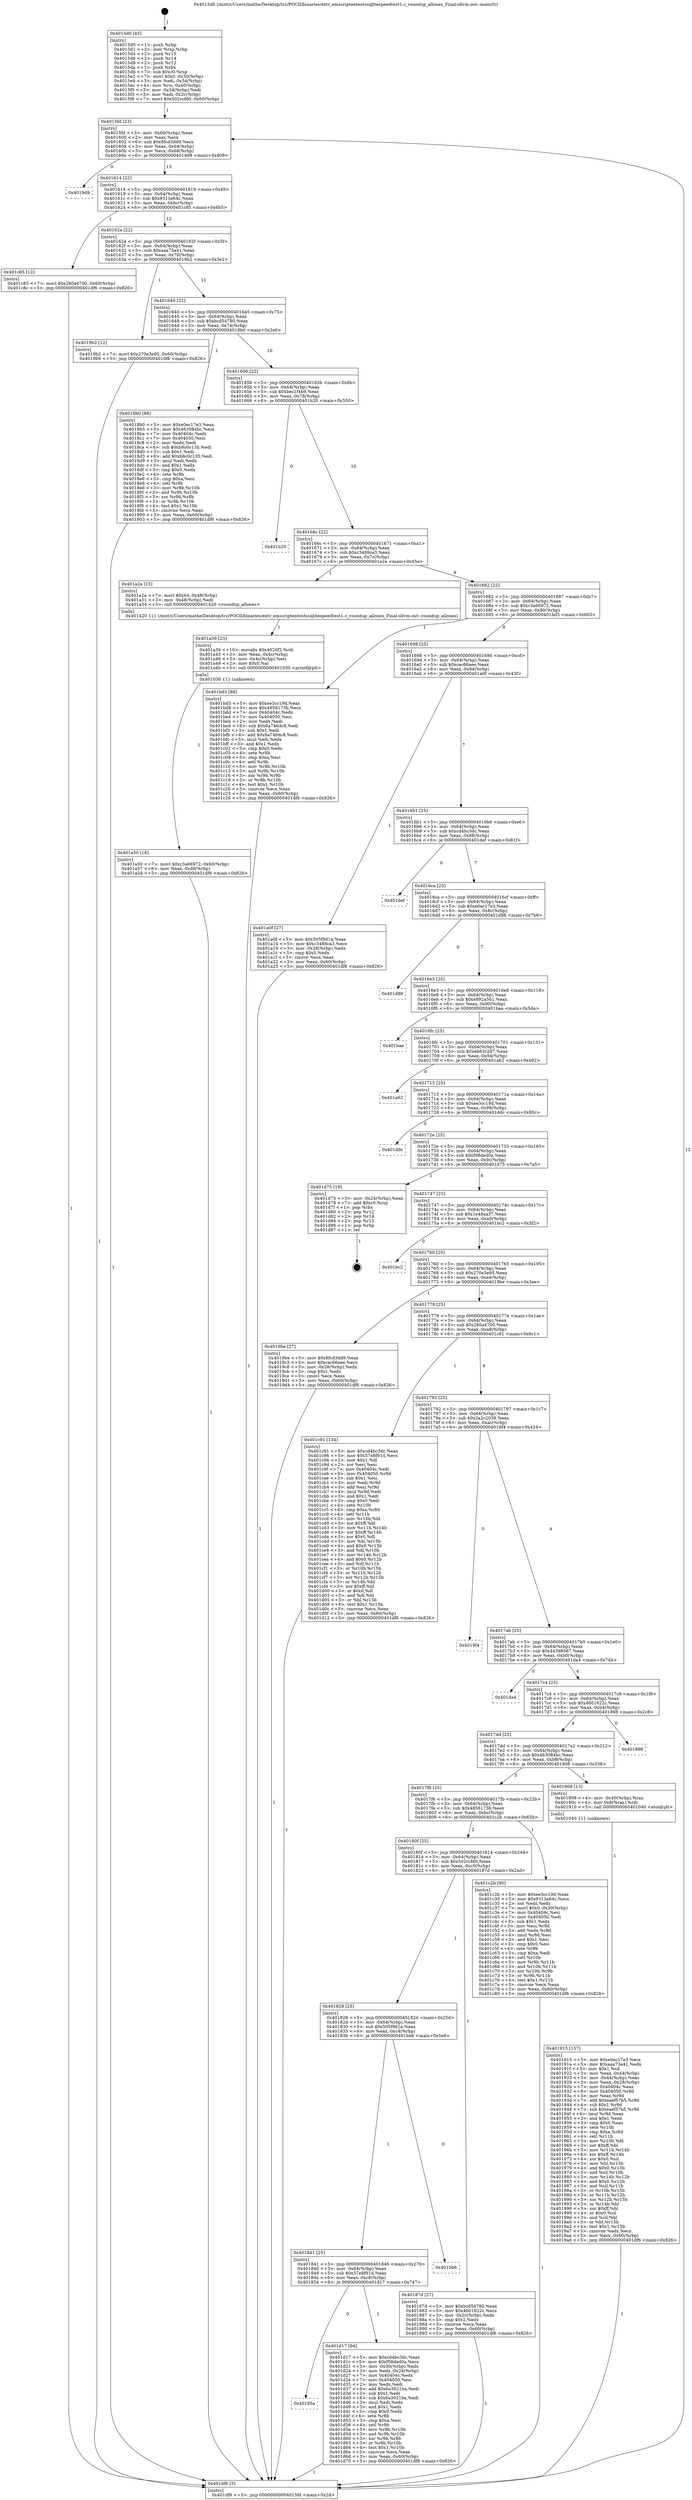 digraph "0x4015d0" {
  label = "0x4015d0 (/mnt/c/Users/mathe/Desktop/tcc/POCII/binaries/extr_emscriptentestssqlitespeedtest1.c_roundup_allones_Final-ollvm.out::main(0))"
  labelloc = "t"
  node[shape=record]

  Entry [label="",width=0.3,height=0.3,shape=circle,fillcolor=black,style=filled]
  "0x4015fd" [label="{
     0x4015fd [23]\l
     | [instrs]\l
     &nbsp;&nbsp;0x4015fd \<+3\>: mov -0x60(%rbp),%eax\l
     &nbsp;&nbsp;0x401600 \<+2\>: mov %eax,%ecx\l
     &nbsp;&nbsp;0x401602 \<+6\>: sub $0x8fcd3dd9,%ecx\l
     &nbsp;&nbsp;0x401608 \<+3\>: mov %eax,-0x64(%rbp)\l
     &nbsp;&nbsp;0x40160b \<+3\>: mov %ecx,-0x68(%rbp)\l
     &nbsp;&nbsp;0x40160e \<+6\>: je 00000000004019d9 \<main+0x409\>\l
  }"]
  "0x4019d9" [label="{
     0x4019d9\l
  }", style=dashed]
  "0x401614" [label="{
     0x401614 [22]\l
     | [instrs]\l
     &nbsp;&nbsp;0x401614 \<+5\>: jmp 0000000000401619 \<main+0x49\>\l
     &nbsp;&nbsp;0x401619 \<+3\>: mov -0x64(%rbp),%eax\l
     &nbsp;&nbsp;0x40161c \<+5\>: sub $0x9313e64c,%eax\l
     &nbsp;&nbsp;0x401621 \<+3\>: mov %eax,-0x6c(%rbp)\l
     &nbsp;&nbsp;0x401624 \<+6\>: je 0000000000401c85 \<main+0x6b5\>\l
  }"]
  Exit [label="",width=0.3,height=0.3,shape=circle,fillcolor=black,style=filled,peripheries=2]
  "0x401c85" [label="{
     0x401c85 [12]\l
     | [instrs]\l
     &nbsp;&nbsp;0x401c85 \<+7\>: movl $0x280a4700,-0x60(%rbp)\l
     &nbsp;&nbsp;0x401c8c \<+5\>: jmp 0000000000401df6 \<main+0x826\>\l
  }"]
  "0x40162a" [label="{
     0x40162a [22]\l
     | [instrs]\l
     &nbsp;&nbsp;0x40162a \<+5\>: jmp 000000000040162f \<main+0x5f\>\l
     &nbsp;&nbsp;0x40162f \<+3\>: mov -0x64(%rbp),%eax\l
     &nbsp;&nbsp;0x401632 \<+5\>: sub $0xaaa73a41,%eax\l
     &nbsp;&nbsp;0x401637 \<+3\>: mov %eax,-0x70(%rbp)\l
     &nbsp;&nbsp;0x40163a \<+6\>: je 00000000004019b2 \<main+0x3e2\>\l
  }"]
  "0x40185a" [label="{
     0x40185a\l
  }", style=dashed]
  "0x4019b2" [label="{
     0x4019b2 [12]\l
     | [instrs]\l
     &nbsp;&nbsp;0x4019b2 \<+7\>: movl $0x270e3e95,-0x60(%rbp)\l
     &nbsp;&nbsp;0x4019b9 \<+5\>: jmp 0000000000401df6 \<main+0x826\>\l
  }"]
  "0x401640" [label="{
     0x401640 [22]\l
     | [instrs]\l
     &nbsp;&nbsp;0x401640 \<+5\>: jmp 0000000000401645 \<main+0x75\>\l
     &nbsp;&nbsp;0x401645 \<+3\>: mov -0x64(%rbp),%eax\l
     &nbsp;&nbsp;0x401648 \<+5\>: sub $0xbcd54780,%eax\l
     &nbsp;&nbsp;0x40164d \<+3\>: mov %eax,-0x74(%rbp)\l
     &nbsp;&nbsp;0x401650 \<+6\>: je 00000000004018b0 \<main+0x2e0\>\l
  }"]
  "0x401d17" [label="{
     0x401d17 [94]\l
     | [instrs]\l
     &nbsp;&nbsp;0x401d17 \<+5\>: mov $0xcd4bc3dc,%eax\l
     &nbsp;&nbsp;0x401d1c \<+5\>: mov $0xf08ded0a,%ecx\l
     &nbsp;&nbsp;0x401d21 \<+3\>: mov -0x30(%rbp),%edx\l
     &nbsp;&nbsp;0x401d24 \<+3\>: mov %edx,-0x24(%rbp)\l
     &nbsp;&nbsp;0x401d27 \<+7\>: mov 0x40404c,%edx\l
     &nbsp;&nbsp;0x401d2e \<+7\>: mov 0x404050,%esi\l
     &nbsp;&nbsp;0x401d35 \<+2\>: mov %edx,%edi\l
     &nbsp;&nbsp;0x401d37 \<+6\>: add $0x6a3021ba,%edi\l
     &nbsp;&nbsp;0x401d3d \<+3\>: sub $0x1,%edi\l
     &nbsp;&nbsp;0x401d40 \<+6\>: sub $0x6a3021ba,%edi\l
     &nbsp;&nbsp;0x401d46 \<+3\>: imul %edi,%edx\l
     &nbsp;&nbsp;0x401d49 \<+3\>: and $0x1,%edx\l
     &nbsp;&nbsp;0x401d4c \<+3\>: cmp $0x0,%edx\l
     &nbsp;&nbsp;0x401d4f \<+4\>: sete %r8b\l
     &nbsp;&nbsp;0x401d53 \<+3\>: cmp $0xa,%esi\l
     &nbsp;&nbsp;0x401d56 \<+4\>: setl %r9b\l
     &nbsp;&nbsp;0x401d5a \<+3\>: mov %r8b,%r10b\l
     &nbsp;&nbsp;0x401d5d \<+3\>: and %r9b,%r10b\l
     &nbsp;&nbsp;0x401d60 \<+3\>: xor %r9b,%r8b\l
     &nbsp;&nbsp;0x401d63 \<+3\>: or %r8b,%r10b\l
     &nbsp;&nbsp;0x401d66 \<+4\>: test $0x1,%r10b\l
     &nbsp;&nbsp;0x401d6a \<+3\>: cmovne %ecx,%eax\l
     &nbsp;&nbsp;0x401d6d \<+3\>: mov %eax,-0x60(%rbp)\l
     &nbsp;&nbsp;0x401d70 \<+5\>: jmp 0000000000401df6 \<main+0x826\>\l
  }"]
  "0x4018b0" [label="{
     0x4018b0 [88]\l
     | [instrs]\l
     &nbsp;&nbsp;0x4018b0 \<+5\>: mov $0xe0ec17e3,%eax\l
     &nbsp;&nbsp;0x4018b5 \<+5\>: mov $0x463084bc,%ecx\l
     &nbsp;&nbsp;0x4018ba \<+7\>: mov 0x40404c,%edx\l
     &nbsp;&nbsp;0x4018c1 \<+7\>: mov 0x404050,%esi\l
     &nbsp;&nbsp;0x4018c8 \<+2\>: mov %edx,%edi\l
     &nbsp;&nbsp;0x4018ca \<+6\>: sub $0xb8c0c135,%edi\l
     &nbsp;&nbsp;0x4018d0 \<+3\>: sub $0x1,%edi\l
     &nbsp;&nbsp;0x4018d3 \<+6\>: add $0xb8c0c135,%edi\l
     &nbsp;&nbsp;0x4018d9 \<+3\>: imul %edi,%edx\l
     &nbsp;&nbsp;0x4018dc \<+3\>: and $0x1,%edx\l
     &nbsp;&nbsp;0x4018df \<+3\>: cmp $0x0,%edx\l
     &nbsp;&nbsp;0x4018e2 \<+4\>: sete %r8b\l
     &nbsp;&nbsp;0x4018e6 \<+3\>: cmp $0xa,%esi\l
     &nbsp;&nbsp;0x4018e9 \<+4\>: setl %r9b\l
     &nbsp;&nbsp;0x4018ed \<+3\>: mov %r8b,%r10b\l
     &nbsp;&nbsp;0x4018f0 \<+3\>: and %r9b,%r10b\l
     &nbsp;&nbsp;0x4018f3 \<+3\>: xor %r9b,%r8b\l
     &nbsp;&nbsp;0x4018f6 \<+3\>: or %r8b,%r10b\l
     &nbsp;&nbsp;0x4018f9 \<+4\>: test $0x1,%r10b\l
     &nbsp;&nbsp;0x4018fd \<+3\>: cmovne %ecx,%eax\l
     &nbsp;&nbsp;0x401900 \<+3\>: mov %eax,-0x60(%rbp)\l
     &nbsp;&nbsp;0x401903 \<+5\>: jmp 0000000000401df6 \<main+0x826\>\l
  }"]
  "0x401656" [label="{
     0x401656 [22]\l
     | [instrs]\l
     &nbsp;&nbsp;0x401656 \<+5\>: jmp 000000000040165b \<main+0x8b\>\l
     &nbsp;&nbsp;0x40165b \<+3\>: mov -0x64(%rbp),%eax\l
     &nbsp;&nbsp;0x40165e \<+5\>: sub $0xbec1f4b9,%eax\l
     &nbsp;&nbsp;0x401663 \<+3\>: mov %eax,-0x78(%rbp)\l
     &nbsp;&nbsp;0x401666 \<+6\>: je 0000000000401b20 \<main+0x550\>\l
  }"]
  "0x401841" [label="{
     0x401841 [25]\l
     | [instrs]\l
     &nbsp;&nbsp;0x401841 \<+5\>: jmp 0000000000401846 \<main+0x276\>\l
     &nbsp;&nbsp;0x401846 \<+3\>: mov -0x64(%rbp),%eax\l
     &nbsp;&nbsp;0x401849 \<+5\>: sub $0x57e8f91d,%eax\l
     &nbsp;&nbsp;0x40184e \<+6\>: mov %eax,-0xc8(%rbp)\l
     &nbsp;&nbsp;0x401854 \<+6\>: je 0000000000401d17 \<main+0x747\>\l
  }"]
  "0x401b20" [label="{
     0x401b20\l
  }", style=dashed]
  "0x40166c" [label="{
     0x40166c [22]\l
     | [instrs]\l
     &nbsp;&nbsp;0x40166c \<+5\>: jmp 0000000000401671 \<main+0xa1\>\l
     &nbsp;&nbsp;0x401671 \<+3\>: mov -0x64(%rbp),%eax\l
     &nbsp;&nbsp;0x401674 \<+5\>: sub $0xc3489ca3,%eax\l
     &nbsp;&nbsp;0x401679 \<+3\>: mov %eax,-0x7c(%rbp)\l
     &nbsp;&nbsp;0x40167c \<+6\>: je 0000000000401a2a \<main+0x45a\>\l
  }"]
  "0x401bb6" [label="{
     0x401bb6\l
  }", style=dashed]
  "0x401a2a" [label="{
     0x401a2a [15]\l
     | [instrs]\l
     &nbsp;&nbsp;0x401a2a \<+7\>: movl $0x64,-0x48(%rbp)\l
     &nbsp;&nbsp;0x401a31 \<+3\>: mov -0x48(%rbp),%edi\l
     &nbsp;&nbsp;0x401a34 \<+5\>: call 0000000000401420 \<roundup_allones\>\l
     | [calls]\l
     &nbsp;&nbsp;0x401420 \{1\} (/mnt/c/Users/mathe/Desktop/tcc/POCII/binaries/extr_emscriptentestssqlitespeedtest1.c_roundup_allones_Final-ollvm.out::roundup_allones)\l
  }"]
  "0x401682" [label="{
     0x401682 [22]\l
     | [instrs]\l
     &nbsp;&nbsp;0x401682 \<+5\>: jmp 0000000000401687 \<main+0xb7\>\l
     &nbsp;&nbsp;0x401687 \<+3\>: mov -0x64(%rbp),%eax\l
     &nbsp;&nbsp;0x40168a \<+5\>: sub $0xc3a66972,%eax\l
     &nbsp;&nbsp;0x40168f \<+3\>: mov %eax,-0x80(%rbp)\l
     &nbsp;&nbsp;0x401692 \<+6\>: je 0000000000401bd3 \<main+0x603\>\l
  }"]
  "0x401a50" [label="{
     0x401a50 [18]\l
     | [instrs]\l
     &nbsp;&nbsp;0x401a50 \<+7\>: movl $0xc3a66972,-0x60(%rbp)\l
     &nbsp;&nbsp;0x401a57 \<+6\>: mov %eax,-0xd0(%rbp)\l
     &nbsp;&nbsp;0x401a5d \<+5\>: jmp 0000000000401df6 \<main+0x826\>\l
  }"]
  "0x401bd3" [label="{
     0x401bd3 [88]\l
     | [instrs]\l
     &nbsp;&nbsp;0x401bd3 \<+5\>: mov $0xee3cc19d,%eax\l
     &nbsp;&nbsp;0x401bd8 \<+5\>: mov $0x4856173b,%ecx\l
     &nbsp;&nbsp;0x401bdd \<+7\>: mov 0x40404c,%edx\l
     &nbsp;&nbsp;0x401be4 \<+7\>: mov 0x404050,%esi\l
     &nbsp;&nbsp;0x401beb \<+2\>: mov %edx,%edi\l
     &nbsp;&nbsp;0x401bed \<+6\>: sub $0x6a746dc8,%edi\l
     &nbsp;&nbsp;0x401bf3 \<+3\>: sub $0x1,%edi\l
     &nbsp;&nbsp;0x401bf6 \<+6\>: add $0x6a746dc8,%edi\l
     &nbsp;&nbsp;0x401bfc \<+3\>: imul %edi,%edx\l
     &nbsp;&nbsp;0x401bff \<+3\>: and $0x1,%edx\l
     &nbsp;&nbsp;0x401c02 \<+3\>: cmp $0x0,%edx\l
     &nbsp;&nbsp;0x401c05 \<+4\>: sete %r8b\l
     &nbsp;&nbsp;0x401c09 \<+3\>: cmp $0xa,%esi\l
     &nbsp;&nbsp;0x401c0c \<+4\>: setl %r9b\l
     &nbsp;&nbsp;0x401c10 \<+3\>: mov %r8b,%r10b\l
     &nbsp;&nbsp;0x401c13 \<+3\>: and %r9b,%r10b\l
     &nbsp;&nbsp;0x401c16 \<+3\>: xor %r9b,%r8b\l
     &nbsp;&nbsp;0x401c19 \<+3\>: or %r8b,%r10b\l
     &nbsp;&nbsp;0x401c1c \<+4\>: test $0x1,%r10b\l
     &nbsp;&nbsp;0x401c20 \<+3\>: cmovne %ecx,%eax\l
     &nbsp;&nbsp;0x401c23 \<+3\>: mov %eax,-0x60(%rbp)\l
     &nbsp;&nbsp;0x401c26 \<+5\>: jmp 0000000000401df6 \<main+0x826\>\l
  }"]
  "0x401698" [label="{
     0x401698 [25]\l
     | [instrs]\l
     &nbsp;&nbsp;0x401698 \<+5\>: jmp 000000000040169d \<main+0xcd\>\l
     &nbsp;&nbsp;0x40169d \<+3\>: mov -0x64(%rbp),%eax\l
     &nbsp;&nbsp;0x4016a0 \<+5\>: sub $0xcac66aee,%eax\l
     &nbsp;&nbsp;0x4016a5 \<+6\>: mov %eax,-0x84(%rbp)\l
     &nbsp;&nbsp;0x4016ab \<+6\>: je 0000000000401a0f \<main+0x43f\>\l
  }"]
  "0x401a39" [label="{
     0x401a39 [23]\l
     | [instrs]\l
     &nbsp;&nbsp;0x401a39 \<+10\>: movabs $0x4020f2,%rdi\l
     &nbsp;&nbsp;0x401a43 \<+3\>: mov %eax,-0x4c(%rbp)\l
     &nbsp;&nbsp;0x401a46 \<+3\>: mov -0x4c(%rbp),%esi\l
     &nbsp;&nbsp;0x401a49 \<+2\>: mov $0x0,%al\l
     &nbsp;&nbsp;0x401a4b \<+5\>: call 0000000000401030 \<printf@plt\>\l
     | [calls]\l
     &nbsp;&nbsp;0x401030 \{1\} (unknown)\l
  }"]
  "0x401a0f" [label="{
     0x401a0f [27]\l
     | [instrs]\l
     &nbsp;&nbsp;0x401a0f \<+5\>: mov $0x505f9d1a,%eax\l
     &nbsp;&nbsp;0x401a14 \<+5\>: mov $0xc3489ca3,%ecx\l
     &nbsp;&nbsp;0x401a19 \<+3\>: mov -0x28(%rbp),%edx\l
     &nbsp;&nbsp;0x401a1c \<+3\>: cmp $0x0,%edx\l
     &nbsp;&nbsp;0x401a1f \<+3\>: cmove %ecx,%eax\l
     &nbsp;&nbsp;0x401a22 \<+3\>: mov %eax,-0x60(%rbp)\l
     &nbsp;&nbsp;0x401a25 \<+5\>: jmp 0000000000401df6 \<main+0x826\>\l
  }"]
  "0x4016b1" [label="{
     0x4016b1 [25]\l
     | [instrs]\l
     &nbsp;&nbsp;0x4016b1 \<+5\>: jmp 00000000004016b6 \<main+0xe6\>\l
     &nbsp;&nbsp;0x4016b6 \<+3\>: mov -0x64(%rbp),%eax\l
     &nbsp;&nbsp;0x4016b9 \<+5\>: sub $0xcd4bc3dc,%eax\l
     &nbsp;&nbsp;0x4016be \<+6\>: mov %eax,-0x88(%rbp)\l
     &nbsp;&nbsp;0x4016c4 \<+6\>: je 0000000000401def \<main+0x81f\>\l
  }"]
  "0x401915" [label="{
     0x401915 [157]\l
     | [instrs]\l
     &nbsp;&nbsp;0x401915 \<+5\>: mov $0xe0ec17e3,%ecx\l
     &nbsp;&nbsp;0x40191a \<+5\>: mov $0xaaa73a41,%edx\l
     &nbsp;&nbsp;0x40191f \<+3\>: mov $0x1,%sil\l
     &nbsp;&nbsp;0x401922 \<+3\>: mov %eax,-0x44(%rbp)\l
     &nbsp;&nbsp;0x401925 \<+3\>: mov -0x44(%rbp),%eax\l
     &nbsp;&nbsp;0x401928 \<+3\>: mov %eax,-0x28(%rbp)\l
     &nbsp;&nbsp;0x40192b \<+7\>: mov 0x40404c,%eax\l
     &nbsp;&nbsp;0x401932 \<+8\>: mov 0x404050,%r8d\l
     &nbsp;&nbsp;0x40193a \<+3\>: mov %eax,%r9d\l
     &nbsp;&nbsp;0x40193d \<+7\>: add $0xeaef57b5,%r9d\l
     &nbsp;&nbsp;0x401944 \<+4\>: sub $0x1,%r9d\l
     &nbsp;&nbsp;0x401948 \<+7\>: sub $0xeaef57b5,%r9d\l
     &nbsp;&nbsp;0x40194f \<+4\>: imul %r9d,%eax\l
     &nbsp;&nbsp;0x401953 \<+3\>: and $0x1,%eax\l
     &nbsp;&nbsp;0x401956 \<+3\>: cmp $0x0,%eax\l
     &nbsp;&nbsp;0x401959 \<+4\>: sete %r10b\l
     &nbsp;&nbsp;0x40195d \<+4\>: cmp $0xa,%r8d\l
     &nbsp;&nbsp;0x401961 \<+4\>: setl %r11b\l
     &nbsp;&nbsp;0x401965 \<+3\>: mov %r10b,%bl\l
     &nbsp;&nbsp;0x401968 \<+3\>: xor $0xff,%bl\l
     &nbsp;&nbsp;0x40196b \<+3\>: mov %r11b,%r14b\l
     &nbsp;&nbsp;0x40196e \<+4\>: xor $0xff,%r14b\l
     &nbsp;&nbsp;0x401972 \<+4\>: xor $0x0,%sil\l
     &nbsp;&nbsp;0x401976 \<+3\>: mov %bl,%r15b\l
     &nbsp;&nbsp;0x401979 \<+4\>: and $0x0,%r15b\l
     &nbsp;&nbsp;0x40197d \<+3\>: and %sil,%r10b\l
     &nbsp;&nbsp;0x401980 \<+3\>: mov %r14b,%r12b\l
     &nbsp;&nbsp;0x401983 \<+4\>: and $0x0,%r12b\l
     &nbsp;&nbsp;0x401987 \<+3\>: and %sil,%r11b\l
     &nbsp;&nbsp;0x40198a \<+3\>: or %r10b,%r15b\l
     &nbsp;&nbsp;0x40198d \<+3\>: or %r11b,%r12b\l
     &nbsp;&nbsp;0x401990 \<+3\>: xor %r12b,%r15b\l
     &nbsp;&nbsp;0x401993 \<+3\>: or %r14b,%bl\l
     &nbsp;&nbsp;0x401996 \<+3\>: xor $0xff,%bl\l
     &nbsp;&nbsp;0x401999 \<+4\>: or $0x0,%sil\l
     &nbsp;&nbsp;0x40199d \<+3\>: and %sil,%bl\l
     &nbsp;&nbsp;0x4019a0 \<+3\>: or %bl,%r15b\l
     &nbsp;&nbsp;0x4019a3 \<+4\>: test $0x1,%r15b\l
     &nbsp;&nbsp;0x4019a7 \<+3\>: cmovne %edx,%ecx\l
     &nbsp;&nbsp;0x4019aa \<+3\>: mov %ecx,-0x60(%rbp)\l
     &nbsp;&nbsp;0x4019ad \<+5\>: jmp 0000000000401df6 \<main+0x826\>\l
  }"]
  "0x401def" [label="{
     0x401def\l
  }", style=dashed]
  "0x4016ca" [label="{
     0x4016ca [25]\l
     | [instrs]\l
     &nbsp;&nbsp;0x4016ca \<+5\>: jmp 00000000004016cf \<main+0xff\>\l
     &nbsp;&nbsp;0x4016cf \<+3\>: mov -0x64(%rbp),%eax\l
     &nbsp;&nbsp;0x4016d2 \<+5\>: sub $0xe0ec17e3,%eax\l
     &nbsp;&nbsp;0x4016d7 \<+6\>: mov %eax,-0x8c(%rbp)\l
     &nbsp;&nbsp;0x4016dd \<+6\>: je 0000000000401d88 \<main+0x7b8\>\l
  }"]
  "0x4015d0" [label="{
     0x4015d0 [45]\l
     | [instrs]\l
     &nbsp;&nbsp;0x4015d0 \<+1\>: push %rbp\l
     &nbsp;&nbsp;0x4015d1 \<+3\>: mov %rsp,%rbp\l
     &nbsp;&nbsp;0x4015d4 \<+2\>: push %r15\l
     &nbsp;&nbsp;0x4015d6 \<+2\>: push %r14\l
     &nbsp;&nbsp;0x4015d8 \<+2\>: push %r12\l
     &nbsp;&nbsp;0x4015da \<+1\>: push %rbx\l
     &nbsp;&nbsp;0x4015db \<+7\>: sub $0xc0,%rsp\l
     &nbsp;&nbsp;0x4015e2 \<+7\>: movl $0x0,-0x30(%rbp)\l
     &nbsp;&nbsp;0x4015e9 \<+3\>: mov %edi,-0x34(%rbp)\l
     &nbsp;&nbsp;0x4015ec \<+4\>: mov %rsi,-0x40(%rbp)\l
     &nbsp;&nbsp;0x4015f0 \<+3\>: mov -0x34(%rbp),%edi\l
     &nbsp;&nbsp;0x4015f3 \<+3\>: mov %edi,-0x2c(%rbp)\l
     &nbsp;&nbsp;0x4015f6 \<+7\>: movl $0x502ccfd0,-0x60(%rbp)\l
  }"]
  "0x401d88" [label="{
     0x401d88\l
  }", style=dashed]
  "0x4016e3" [label="{
     0x4016e3 [25]\l
     | [instrs]\l
     &nbsp;&nbsp;0x4016e3 \<+5\>: jmp 00000000004016e8 \<main+0x118\>\l
     &nbsp;&nbsp;0x4016e8 \<+3\>: mov -0x64(%rbp),%eax\l
     &nbsp;&nbsp;0x4016eb \<+5\>: sub $0xe892a561,%eax\l
     &nbsp;&nbsp;0x4016f0 \<+6\>: mov %eax,-0x90(%rbp)\l
     &nbsp;&nbsp;0x4016f6 \<+6\>: je 0000000000401baa \<main+0x5da\>\l
  }"]
  "0x401df6" [label="{
     0x401df6 [5]\l
     | [instrs]\l
     &nbsp;&nbsp;0x401df6 \<+5\>: jmp 00000000004015fd \<main+0x2d\>\l
  }"]
  "0x401baa" [label="{
     0x401baa\l
  }", style=dashed]
  "0x4016fc" [label="{
     0x4016fc [25]\l
     | [instrs]\l
     &nbsp;&nbsp;0x4016fc \<+5\>: jmp 0000000000401701 \<main+0x131\>\l
     &nbsp;&nbsp;0x401701 \<+3\>: mov -0x64(%rbp),%eax\l
     &nbsp;&nbsp;0x401704 \<+5\>: sub $0xeb83c2d7,%eax\l
     &nbsp;&nbsp;0x401709 \<+6\>: mov %eax,-0x94(%rbp)\l
     &nbsp;&nbsp;0x40170f \<+6\>: je 0000000000401a62 \<main+0x492\>\l
  }"]
  "0x401828" [label="{
     0x401828 [25]\l
     | [instrs]\l
     &nbsp;&nbsp;0x401828 \<+5\>: jmp 000000000040182d \<main+0x25d\>\l
     &nbsp;&nbsp;0x40182d \<+3\>: mov -0x64(%rbp),%eax\l
     &nbsp;&nbsp;0x401830 \<+5\>: sub $0x505f9d1a,%eax\l
     &nbsp;&nbsp;0x401835 \<+6\>: mov %eax,-0xc4(%rbp)\l
     &nbsp;&nbsp;0x40183b \<+6\>: je 0000000000401bb6 \<main+0x5e6\>\l
  }"]
  "0x401a62" [label="{
     0x401a62\l
  }", style=dashed]
  "0x401715" [label="{
     0x401715 [25]\l
     | [instrs]\l
     &nbsp;&nbsp;0x401715 \<+5\>: jmp 000000000040171a \<main+0x14a\>\l
     &nbsp;&nbsp;0x40171a \<+3\>: mov -0x64(%rbp),%eax\l
     &nbsp;&nbsp;0x40171d \<+5\>: sub $0xee3cc19d,%eax\l
     &nbsp;&nbsp;0x401722 \<+6\>: mov %eax,-0x98(%rbp)\l
     &nbsp;&nbsp;0x401728 \<+6\>: je 0000000000401ddc \<main+0x80c\>\l
  }"]
  "0x40187d" [label="{
     0x40187d [27]\l
     | [instrs]\l
     &nbsp;&nbsp;0x40187d \<+5\>: mov $0xbcd54780,%eax\l
     &nbsp;&nbsp;0x401882 \<+5\>: mov $0x4601622c,%ecx\l
     &nbsp;&nbsp;0x401887 \<+3\>: mov -0x2c(%rbp),%edx\l
     &nbsp;&nbsp;0x40188a \<+3\>: cmp $0x2,%edx\l
     &nbsp;&nbsp;0x40188d \<+3\>: cmovne %ecx,%eax\l
     &nbsp;&nbsp;0x401890 \<+3\>: mov %eax,-0x60(%rbp)\l
     &nbsp;&nbsp;0x401893 \<+5\>: jmp 0000000000401df6 \<main+0x826\>\l
  }"]
  "0x401ddc" [label="{
     0x401ddc\l
  }", style=dashed]
  "0x40172e" [label="{
     0x40172e [25]\l
     | [instrs]\l
     &nbsp;&nbsp;0x40172e \<+5\>: jmp 0000000000401733 \<main+0x163\>\l
     &nbsp;&nbsp;0x401733 \<+3\>: mov -0x64(%rbp),%eax\l
     &nbsp;&nbsp;0x401736 \<+5\>: sub $0xf08ded0a,%eax\l
     &nbsp;&nbsp;0x40173b \<+6\>: mov %eax,-0x9c(%rbp)\l
     &nbsp;&nbsp;0x401741 \<+6\>: je 0000000000401d75 \<main+0x7a5\>\l
  }"]
  "0x40180f" [label="{
     0x40180f [25]\l
     | [instrs]\l
     &nbsp;&nbsp;0x40180f \<+5\>: jmp 0000000000401814 \<main+0x244\>\l
     &nbsp;&nbsp;0x401814 \<+3\>: mov -0x64(%rbp),%eax\l
     &nbsp;&nbsp;0x401817 \<+5\>: sub $0x502ccfd0,%eax\l
     &nbsp;&nbsp;0x40181c \<+6\>: mov %eax,-0xc0(%rbp)\l
     &nbsp;&nbsp;0x401822 \<+6\>: je 000000000040187d \<main+0x2ad\>\l
  }"]
  "0x401d75" [label="{
     0x401d75 [19]\l
     | [instrs]\l
     &nbsp;&nbsp;0x401d75 \<+3\>: mov -0x24(%rbp),%eax\l
     &nbsp;&nbsp;0x401d78 \<+7\>: add $0xc0,%rsp\l
     &nbsp;&nbsp;0x401d7f \<+1\>: pop %rbx\l
     &nbsp;&nbsp;0x401d80 \<+2\>: pop %r12\l
     &nbsp;&nbsp;0x401d82 \<+2\>: pop %r14\l
     &nbsp;&nbsp;0x401d84 \<+2\>: pop %r15\l
     &nbsp;&nbsp;0x401d86 \<+1\>: pop %rbp\l
     &nbsp;&nbsp;0x401d87 \<+1\>: ret\l
  }"]
  "0x401747" [label="{
     0x401747 [25]\l
     | [instrs]\l
     &nbsp;&nbsp;0x401747 \<+5\>: jmp 000000000040174c \<main+0x17c\>\l
     &nbsp;&nbsp;0x40174c \<+3\>: mov -0x64(%rbp),%eax\l
     &nbsp;&nbsp;0x40174f \<+5\>: sub $0x1e48aa37,%eax\l
     &nbsp;&nbsp;0x401754 \<+6\>: mov %eax,-0xa0(%rbp)\l
     &nbsp;&nbsp;0x40175a \<+6\>: je 0000000000401bc2 \<main+0x5f2\>\l
  }"]
  "0x401c2b" [label="{
     0x401c2b [90]\l
     | [instrs]\l
     &nbsp;&nbsp;0x401c2b \<+5\>: mov $0xee3cc19d,%eax\l
     &nbsp;&nbsp;0x401c30 \<+5\>: mov $0x9313e64c,%ecx\l
     &nbsp;&nbsp;0x401c35 \<+2\>: xor %edx,%edx\l
     &nbsp;&nbsp;0x401c37 \<+7\>: movl $0x0,-0x30(%rbp)\l
     &nbsp;&nbsp;0x401c3e \<+7\>: mov 0x40404c,%esi\l
     &nbsp;&nbsp;0x401c45 \<+7\>: mov 0x404050,%edi\l
     &nbsp;&nbsp;0x401c4c \<+3\>: sub $0x1,%edx\l
     &nbsp;&nbsp;0x401c4f \<+3\>: mov %esi,%r8d\l
     &nbsp;&nbsp;0x401c52 \<+3\>: add %edx,%r8d\l
     &nbsp;&nbsp;0x401c55 \<+4\>: imul %r8d,%esi\l
     &nbsp;&nbsp;0x401c59 \<+3\>: and $0x1,%esi\l
     &nbsp;&nbsp;0x401c5c \<+3\>: cmp $0x0,%esi\l
     &nbsp;&nbsp;0x401c5f \<+4\>: sete %r9b\l
     &nbsp;&nbsp;0x401c63 \<+3\>: cmp $0xa,%edi\l
     &nbsp;&nbsp;0x401c66 \<+4\>: setl %r10b\l
     &nbsp;&nbsp;0x401c6a \<+3\>: mov %r9b,%r11b\l
     &nbsp;&nbsp;0x401c6d \<+3\>: and %r10b,%r11b\l
     &nbsp;&nbsp;0x401c70 \<+3\>: xor %r10b,%r9b\l
     &nbsp;&nbsp;0x401c73 \<+3\>: or %r9b,%r11b\l
     &nbsp;&nbsp;0x401c76 \<+4\>: test $0x1,%r11b\l
     &nbsp;&nbsp;0x401c7a \<+3\>: cmovne %ecx,%eax\l
     &nbsp;&nbsp;0x401c7d \<+3\>: mov %eax,-0x60(%rbp)\l
     &nbsp;&nbsp;0x401c80 \<+5\>: jmp 0000000000401df6 \<main+0x826\>\l
  }"]
  "0x401bc2" [label="{
     0x401bc2\l
  }", style=dashed]
  "0x401760" [label="{
     0x401760 [25]\l
     | [instrs]\l
     &nbsp;&nbsp;0x401760 \<+5\>: jmp 0000000000401765 \<main+0x195\>\l
     &nbsp;&nbsp;0x401765 \<+3\>: mov -0x64(%rbp),%eax\l
     &nbsp;&nbsp;0x401768 \<+5\>: sub $0x270e3e95,%eax\l
     &nbsp;&nbsp;0x40176d \<+6\>: mov %eax,-0xa4(%rbp)\l
     &nbsp;&nbsp;0x401773 \<+6\>: je 00000000004019be \<main+0x3ee\>\l
  }"]
  "0x4017f6" [label="{
     0x4017f6 [25]\l
     | [instrs]\l
     &nbsp;&nbsp;0x4017f6 \<+5\>: jmp 00000000004017fb \<main+0x22b\>\l
     &nbsp;&nbsp;0x4017fb \<+3\>: mov -0x64(%rbp),%eax\l
     &nbsp;&nbsp;0x4017fe \<+5\>: sub $0x4856173b,%eax\l
     &nbsp;&nbsp;0x401803 \<+6\>: mov %eax,-0xbc(%rbp)\l
     &nbsp;&nbsp;0x401809 \<+6\>: je 0000000000401c2b \<main+0x65b\>\l
  }"]
  "0x4019be" [label="{
     0x4019be [27]\l
     | [instrs]\l
     &nbsp;&nbsp;0x4019be \<+5\>: mov $0x8fcd3dd9,%eax\l
     &nbsp;&nbsp;0x4019c3 \<+5\>: mov $0xcac66aee,%ecx\l
     &nbsp;&nbsp;0x4019c8 \<+3\>: mov -0x28(%rbp),%edx\l
     &nbsp;&nbsp;0x4019cb \<+3\>: cmp $0x1,%edx\l
     &nbsp;&nbsp;0x4019ce \<+3\>: cmovl %ecx,%eax\l
     &nbsp;&nbsp;0x4019d1 \<+3\>: mov %eax,-0x60(%rbp)\l
     &nbsp;&nbsp;0x4019d4 \<+5\>: jmp 0000000000401df6 \<main+0x826\>\l
  }"]
  "0x401779" [label="{
     0x401779 [25]\l
     | [instrs]\l
     &nbsp;&nbsp;0x401779 \<+5\>: jmp 000000000040177e \<main+0x1ae\>\l
     &nbsp;&nbsp;0x40177e \<+3\>: mov -0x64(%rbp),%eax\l
     &nbsp;&nbsp;0x401781 \<+5\>: sub $0x280a4700,%eax\l
     &nbsp;&nbsp;0x401786 \<+6\>: mov %eax,-0xa8(%rbp)\l
     &nbsp;&nbsp;0x40178c \<+6\>: je 0000000000401c91 \<main+0x6c1\>\l
  }"]
  "0x401908" [label="{
     0x401908 [13]\l
     | [instrs]\l
     &nbsp;&nbsp;0x401908 \<+4\>: mov -0x40(%rbp),%rax\l
     &nbsp;&nbsp;0x40190c \<+4\>: mov 0x8(%rax),%rdi\l
     &nbsp;&nbsp;0x401910 \<+5\>: call 0000000000401040 \<atoi@plt\>\l
     | [calls]\l
     &nbsp;&nbsp;0x401040 \{1\} (unknown)\l
  }"]
  "0x401c91" [label="{
     0x401c91 [134]\l
     | [instrs]\l
     &nbsp;&nbsp;0x401c91 \<+5\>: mov $0xcd4bc3dc,%eax\l
     &nbsp;&nbsp;0x401c96 \<+5\>: mov $0x57e8f91d,%ecx\l
     &nbsp;&nbsp;0x401c9b \<+2\>: mov $0x1,%dl\l
     &nbsp;&nbsp;0x401c9d \<+2\>: xor %esi,%esi\l
     &nbsp;&nbsp;0x401c9f \<+7\>: mov 0x40404c,%edi\l
     &nbsp;&nbsp;0x401ca6 \<+8\>: mov 0x404050,%r8d\l
     &nbsp;&nbsp;0x401cae \<+3\>: sub $0x1,%esi\l
     &nbsp;&nbsp;0x401cb1 \<+3\>: mov %edi,%r9d\l
     &nbsp;&nbsp;0x401cb4 \<+3\>: add %esi,%r9d\l
     &nbsp;&nbsp;0x401cb7 \<+4\>: imul %r9d,%edi\l
     &nbsp;&nbsp;0x401cbb \<+3\>: and $0x1,%edi\l
     &nbsp;&nbsp;0x401cbe \<+3\>: cmp $0x0,%edi\l
     &nbsp;&nbsp;0x401cc1 \<+4\>: sete %r10b\l
     &nbsp;&nbsp;0x401cc5 \<+4\>: cmp $0xa,%r8d\l
     &nbsp;&nbsp;0x401cc9 \<+4\>: setl %r11b\l
     &nbsp;&nbsp;0x401ccd \<+3\>: mov %r10b,%bl\l
     &nbsp;&nbsp;0x401cd0 \<+3\>: xor $0xff,%bl\l
     &nbsp;&nbsp;0x401cd3 \<+3\>: mov %r11b,%r14b\l
     &nbsp;&nbsp;0x401cd6 \<+4\>: xor $0xff,%r14b\l
     &nbsp;&nbsp;0x401cda \<+3\>: xor $0x0,%dl\l
     &nbsp;&nbsp;0x401cdd \<+3\>: mov %bl,%r15b\l
     &nbsp;&nbsp;0x401ce0 \<+4\>: and $0x0,%r15b\l
     &nbsp;&nbsp;0x401ce4 \<+3\>: and %dl,%r10b\l
     &nbsp;&nbsp;0x401ce7 \<+3\>: mov %r14b,%r12b\l
     &nbsp;&nbsp;0x401cea \<+4\>: and $0x0,%r12b\l
     &nbsp;&nbsp;0x401cee \<+3\>: and %dl,%r11b\l
     &nbsp;&nbsp;0x401cf1 \<+3\>: or %r10b,%r15b\l
     &nbsp;&nbsp;0x401cf4 \<+3\>: or %r11b,%r12b\l
     &nbsp;&nbsp;0x401cf7 \<+3\>: xor %r12b,%r15b\l
     &nbsp;&nbsp;0x401cfa \<+3\>: or %r14b,%bl\l
     &nbsp;&nbsp;0x401cfd \<+3\>: xor $0xff,%bl\l
     &nbsp;&nbsp;0x401d00 \<+3\>: or $0x0,%dl\l
     &nbsp;&nbsp;0x401d03 \<+2\>: and %dl,%bl\l
     &nbsp;&nbsp;0x401d05 \<+3\>: or %bl,%r15b\l
     &nbsp;&nbsp;0x401d08 \<+4\>: test $0x1,%r15b\l
     &nbsp;&nbsp;0x401d0c \<+3\>: cmovne %ecx,%eax\l
     &nbsp;&nbsp;0x401d0f \<+3\>: mov %eax,-0x60(%rbp)\l
     &nbsp;&nbsp;0x401d12 \<+5\>: jmp 0000000000401df6 \<main+0x826\>\l
  }"]
  "0x401792" [label="{
     0x401792 [25]\l
     | [instrs]\l
     &nbsp;&nbsp;0x401792 \<+5\>: jmp 0000000000401797 \<main+0x1c7\>\l
     &nbsp;&nbsp;0x401797 \<+3\>: mov -0x64(%rbp),%eax\l
     &nbsp;&nbsp;0x40179a \<+5\>: sub $0x2a2c2039,%eax\l
     &nbsp;&nbsp;0x40179f \<+6\>: mov %eax,-0xac(%rbp)\l
     &nbsp;&nbsp;0x4017a5 \<+6\>: je 00000000004019f4 \<main+0x424\>\l
  }"]
  "0x4017dd" [label="{
     0x4017dd [25]\l
     | [instrs]\l
     &nbsp;&nbsp;0x4017dd \<+5\>: jmp 00000000004017e2 \<main+0x212\>\l
     &nbsp;&nbsp;0x4017e2 \<+3\>: mov -0x64(%rbp),%eax\l
     &nbsp;&nbsp;0x4017e5 \<+5\>: sub $0x463084bc,%eax\l
     &nbsp;&nbsp;0x4017ea \<+6\>: mov %eax,-0xb8(%rbp)\l
     &nbsp;&nbsp;0x4017f0 \<+6\>: je 0000000000401908 \<main+0x338\>\l
  }"]
  "0x4019f4" [label="{
     0x4019f4\l
  }", style=dashed]
  "0x4017ab" [label="{
     0x4017ab [25]\l
     | [instrs]\l
     &nbsp;&nbsp;0x4017ab \<+5\>: jmp 00000000004017b0 \<main+0x1e0\>\l
     &nbsp;&nbsp;0x4017b0 \<+3\>: mov -0x64(%rbp),%eax\l
     &nbsp;&nbsp;0x4017b3 \<+5\>: sub $0x44398567,%eax\l
     &nbsp;&nbsp;0x4017b8 \<+6\>: mov %eax,-0xb0(%rbp)\l
     &nbsp;&nbsp;0x4017be \<+6\>: je 0000000000401da4 \<main+0x7d4\>\l
  }"]
  "0x401898" [label="{
     0x401898\l
  }", style=dashed]
  "0x401da4" [label="{
     0x401da4\l
  }", style=dashed]
  "0x4017c4" [label="{
     0x4017c4 [25]\l
     | [instrs]\l
     &nbsp;&nbsp;0x4017c4 \<+5\>: jmp 00000000004017c9 \<main+0x1f9\>\l
     &nbsp;&nbsp;0x4017c9 \<+3\>: mov -0x64(%rbp),%eax\l
     &nbsp;&nbsp;0x4017cc \<+5\>: sub $0x4601622c,%eax\l
     &nbsp;&nbsp;0x4017d1 \<+6\>: mov %eax,-0xb4(%rbp)\l
     &nbsp;&nbsp;0x4017d7 \<+6\>: je 0000000000401898 \<main+0x2c8\>\l
  }"]
  Entry -> "0x4015d0" [label=" 1"]
  "0x4015fd" -> "0x4019d9" [label=" 0"]
  "0x4015fd" -> "0x401614" [label=" 13"]
  "0x401d75" -> Exit [label=" 1"]
  "0x401614" -> "0x401c85" [label=" 1"]
  "0x401614" -> "0x40162a" [label=" 12"]
  "0x401d17" -> "0x401df6" [label=" 1"]
  "0x40162a" -> "0x4019b2" [label=" 1"]
  "0x40162a" -> "0x401640" [label=" 11"]
  "0x401841" -> "0x40185a" [label=" 0"]
  "0x401640" -> "0x4018b0" [label=" 1"]
  "0x401640" -> "0x401656" [label=" 10"]
  "0x401841" -> "0x401d17" [label=" 1"]
  "0x401656" -> "0x401b20" [label=" 0"]
  "0x401656" -> "0x40166c" [label=" 10"]
  "0x401828" -> "0x401841" [label=" 1"]
  "0x40166c" -> "0x401a2a" [label=" 1"]
  "0x40166c" -> "0x401682" [label=" 9"]
  "0x401828" -> "0x401bb6" [label=" 0"]
  "0x401682" -> "0x401bd3" [label=" 1"]
  "0x401682" -> "0x401698" [label=" 8"]
  "0x401c91" -> "0x401df6" [label=" 1"]
  "0x401698" -> "0x401a0f" [label=" 1"]
  "0x401698" -> "0x4016b1" [label=" 7"]
  "0x401c85" -> "0x401df6" [label=" 1"]
  "0x4016b1" -> "0x401def" [label=" 0"]
  "0x4016b1" -> "0x4016ca" [label=" 7"]
  "0x401c2b" -> "0x401df6" [label=" 1"]
  "0x4016ca" -> "0x401d88" [label=" 0"]
  "0x4016ca" -> "0x4016e3" [label=" 7"]
  "0x401bd3" -> "0x401df6" [label=" 1"]
  "0x4016e3" -> "0x401baa" [label=" 0"]
  "0x4016e3" -> "0x4016fc" [label=" 7"]
  "0x401a50" -> "0x401df6" [label=" 1"]
  "0x4016fc" -> "0x401a62" [label=" 0"]
  "0x4016fc" -> "0x401715" [label=" 7"]
  "0x401a39" -> "0x401a50" [label=" 1"]
  "0x401715" -> "0x401ddc" [label=" 0"]
  "0x401715" -> "0x40172e" [label=" 7"]
  "0x401a2a" -> "0x401a39" [label=" 1"]
  "0x40172e" -> "0x401d75" [label=" 1"]
  "0x40172e" -> "0x401747" [label=" 6"]
  "0x4019be" -> "0x401df6" [label=" 1"]
  "0x401747" -> "0x401bc2" [label=" 0"]
  "0x401747" -> "0x401760" [label=" 6"]
  "0x4019b2" -> "0x401df6" [label=" 1"]
  "0x401760" -> "0x4019be" [label=" 1"]
  "0x401760" -> "0x401779" [label=" 5"]
  "0x401908" -> "0x401915" [label=" 1"]
  "0x401779" -> "0x401c91" [label=" 1"]
  "0x401779" -> "0x401792" [label=" 4"]
  "0x4018b0" -> "0x401df6" [label=" 1"]
  "0x401792" -> "0x4019f4" [label=" 0"]
  "0x401792" -> "0x4017ab" [label=" 4"]
  "0x4015d0" -> "0x4015fd" [label=" 1"]
  "0x4017ab" -> "0x401da4" [label=" 0"]
  "0x4017ab" -> "0x4017c4" [label=" 4"]
  "0x40187d" -> "0x401df6" [label=" 1"]
  "0x4017c4" -> "0x401898" [label=" 0"]
  "0x4017c4" -> "0x4017dd" [label=" 4"]
  "0x401df6" -> "0x4015fd" [label=" 12"]
  "0x4017dd" -> "0x401908" [label=" 1"]
  "0x4017dd" -> "0x4017f6" [label=" 3"]
  "0x401915" -> "0x401df6" [label=" 1"]
  "0x4017f6" -> "0x401c2b" [label=" 1"]
  "0x4017f6" -> "0x40180f" [label=" 2"]
  "0x401a0f" -> "0x401df6" [label=" 1"]
  "0x40180f" -> "0x40187d" [label=" 1"]
  "0x40180f" -> "0x401828" [label=" 1"]
}
